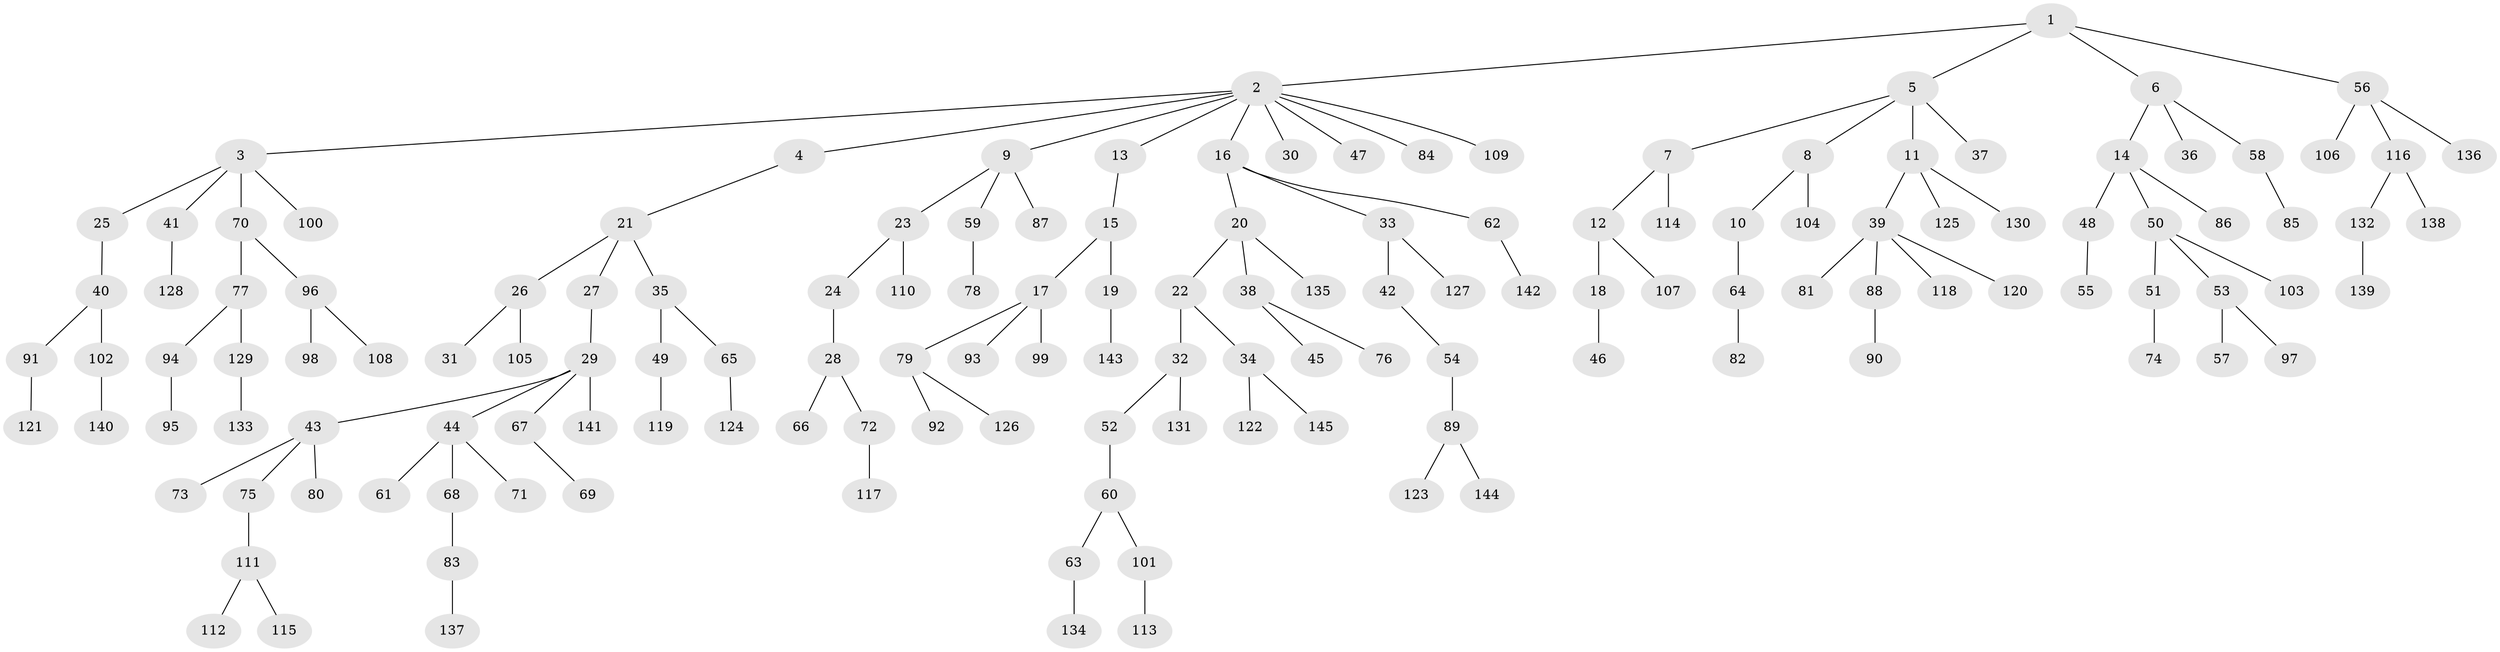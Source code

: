 // Generated by graph-tools (version 1.1) at 2025/53/03/09/25 04:53:11]
// undirected, 145 vertices, 144 edges
graph export_dot {
graph [start="1"]
  node [color=gray90,style=filled];
  1;
  2;
  3;
  4;
  5;
  6;
  7;
  8;
  9;
  10;
  11;
  12;
  13;
  14;
  15;
  16;
  17;
  18;
  19;
  20;
  21;
  22;
  23;
  24;
  25;
  26;
  27;
  28;
  29;
  30;
  31;
  32;
  33;
  34;
  35;
  36;
  37;
  38;
  39;
  40;
  41;
  42;
  43;
  44;
  45;
  46;
  47;
  48;
  49;
  50;
  51;
  52;
  53;
  54;
  55;
  56;
  57;
  58;
  59;
  60;
  61;
  62;
  63;
  64;
  65;
  66;
  67;
  68;
  69;
  70;
  71;
  72;
  73;
  74;
  75;
  76;
  77;
  78;
  79;
  80;
  81;
  82;
  83;
  84;
  85;
  86;
  87;
  88;
  89;
  90;
  91;
  92;
  93;
  94;
  95;
  96;
  97;
  98;
  99;
  100;
  101;
  102;
  103;
  104;
  105;
  106;
  107;
  108;
  109;
  110;
  111;
  112;
  113;
  114;
  115;
  116;
  117;
  118;
  119;
  120;
  121;
  122;
  123;
  124;
  125;
  126;
  127;
  128;
  129;
  130;
  131;
  132;
  133;
  134;
  135;
  136;
  137;
  138;
  139;
  140;
  141;
  142;
  143;
  144;
  145;
  1 -- 2;
  1 -- 5;
  1 -- 6;
  1 -- 56;
  2 -- 3;
  2 -- 4;
  2 -- 9;
  2 -- 13;
  2 -- 16;
  2 -- 30;
  2 -- 47;
  2 -- 84;
  2 -- 109;
  3 -- 25;
  3 -- 41;
  3 -- 70;
  3 -- 100;
  4 -- 21;
  5 -- 7;
  5 -- 8;
  5 -- 11;
  5 -- 37;
  6 -- 14;
  6 -- 36;
  6 -- 58;
  7 -- 12;
  7 -- 114;
  8 -- 10;
  8 -- 104;
  9 -- 23;
  9 -- 59;
  9 -- 87;
  10 -- 64;
  11 -- 39;
  11 -- 125;
  11 -- 130;
  12 -- 18;
  12 -- 107;
  13 -- 15;
  14 -- 48;
  14 -- 50;
  14 -- 86;
  15 -- 17;
  15 -- 19;
  16 -- 20;
  16 -- 33;
  16 -- 62;
  17 -- 79;
  17 -- 93;
  17 -- 99;
  18 -- 46;
  19 -- 143;
  20 -- 22;
  20 -- 38;
  20 -- 135;
  21 -- 26;
  21 -- 27;
  21 -- 35;
  22 -- 32;
  22 -- 34;
  23 -- 24;
  23 -- 110;
  24 -- 28;
  25 -- 40;
  26 -- 31;
  26 -- 105;
  27 -- 29;
  28 -- 66;
  28 -- 72;
  29 -- 43;
  29 -- 44;
  29 -- 67;
  29 -- 141;
  32 -- 52;
  32 -- 131;
  33 -- 42;
  33 -- 127;
  34 -- 122;
  34 -- 145;
  35 -- 49;
  35 -- 65;
  38 -- 45;
  38 -- 76;
  39 -- 81;
  39 -- 88;
  39 -- 118;
  39 -- 120;
  40 -- 91;
  40 -- 102;
  41 -- 128;
  42 -- 54;
  43 -- 73;
  43 -- 75;
  43 -- 80;
  44 -- 61;
  44 -- 68;
  44 -- 71;
  48 -- 55;
  49 -- 119;
  50 -- 51;
  50 -- 53;
  50 -- 103;
  51 -- 74;
  52 -- 60;
  53 -- 57;
  53 -- 97;
  54 -- 89;
  56 -- 106;
  56 -- 116;
  56 -- 136;
  58 -- 85;
  59 -- 78;
  60 -- 63;
  60 -- 101;
  62 -- 142;
  63 -- 134;
  64 -- 82;
  65 -- 124;
  67 -- 69;
  68 -- 83;
  70 -- 77;
  70 -- 96;
  72 -- 117;
  75 -- 111;
  77 -- 94;
  77 -- 129;
  79 -- 92;
  79 -- 126;
  83 -- 137;
  88 -- 90;
  89 -- 123;
  89 -- 144;
  91 -- 121;
  94 -- 95;
  96 -- 98;
  96 -- 108;
  101 -- 113;
  102 -- 140;
  111 -- 112;
  111 -- 115;
  116 -- 132;
  116 -- 138;
  129 -- 133;
  132 -- 139;
}
